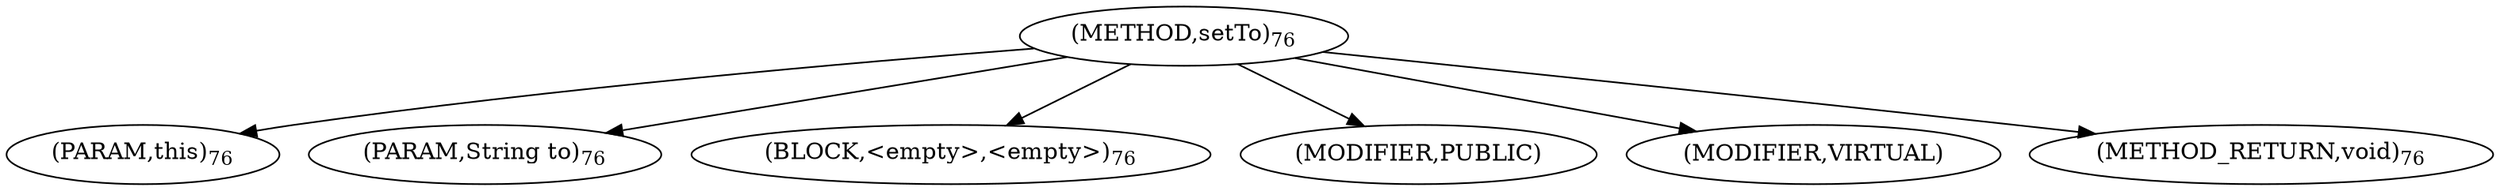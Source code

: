 digraph "setTo" {  
"27" [label = <(METHOD,setTo)<SUB>76</SUB>> ]
"28" [label = <(PARAM,this)<SUB>76</SUB>> ]
"29" [label = <(PARAM,String to)<SUB>76</SUB>> ]
"30" [label = <(BLOCK,&lt;empty&gt;,&lt;empty&gt;)<SUB>76</SUB>> ]
"31" [label = <(MODIFIER,PUBLIC)> ]
"32" [label = <(MODIFIER,VIRTUAL)> ]
"33" [label = <(METHOD_RETURN,void)<SUB>76</SUB>> ]
  "27" -> "28" 
  "27" -> "29" 
  "27" -> "30" 
  "27" -> "31" 
  "27" -> "32" 
  "27" -> "33" 
}
